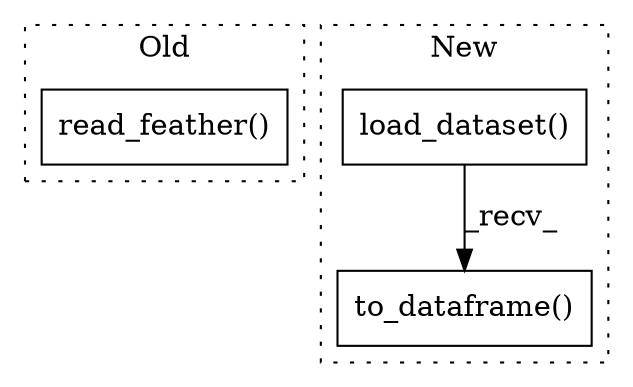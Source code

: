 digraph G {
subgraph cluster0 {
1 [label="read_feather()" a="75" s="34791,34812" l="16,1" shape="box"];
label = "Old";
style="dotted";
}
subgraph cluster1 {
2 [label="to_dataframe()" a="75" s="34976" l="37" shape="box"];
3 [label="load_dataset()" a="75" s="34976,34997" l="16,1" shape="box"];
label = "New";
style="dotted";
}
3 -> 2 [label="_recv_"];
}
